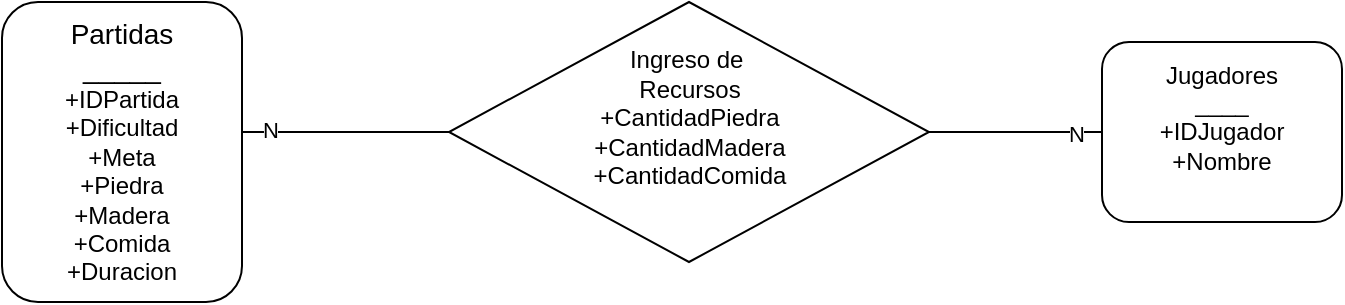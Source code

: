 <mxfile version="24.7.17">
  <diagram name="Página-1" id="3Wg84PQkkPxUaPDnGE2P">
    <mxGraphModel dx="989" dy="577" grid="1" gridSize="10" guides="1" tooltips="1" connect="1" arrows="1" fold="1" page="1" pageScale="1" pageWidth="827" pageHeight="1169" math="0" shadow="0">
      <root>
        <mxCell id="0" />
        <mxCell id="1" parent="0" />
        <mxCell id="no_VSx6gOxKmj9j1jB5e-1" value="&lt;font style=&quot;font-size: 14px;&quot;&gt;Partidas&lt;/font&gt;&lt;div&gt;&lt;font style=&quot;font-size: 14px;&quot;&gt;_____&lt;/font&gt;&lt;/div&gt;&lt;div&gt;&lt;font style=&quot;font-size: 12px;&quot;&gt;+IDPartida&lt;/font&gt;&lt;/div&gt;&lt;div&gt;&lt;font style=&quot;font-size: 12px;&quot;&gt;+Dificultad&lt;/font&gt;&lt;/div&gt;&lt;div&gt;&lt;font style=&quot;font-size: 12px;&quot;&gt;+Meta&lt;/font&gt;&lt;/div&gt;&lt;div&gt;&lt;font style=&quot;font-size: 12px;&quot;&gt;+Piedra&lt;/font&gt;&lt;/div&gt;&lt;div&gt;&lt;font style=&quot;font-size: 12px;&quot;&gt;+Madera&lt;/font&gt;&lt;/div&gt;&lt;div&gt;&lt;font style=&quot;font-size: 12px;&quot;&gt;+Comida&lt;/font&gt;&lt;/div&gt;&lt;div&gt;&lt;font style=&quot;font-size: 12px;&quot;&gt;+Duracion&lt;/font&gt;&lt;/div&gt;" style="rounded=1;whiteSpace=wrap;html=1;" parent="1" vertex="1">
          <mxGeometry x="70" y="90" width="120" height="150" as="geometry" />
        </mxCell>
        <mxCell id="no_VSx6gOxKmj9j1jB5e-2" value="Jugadores&lt;div&gt;____&lt;/div&gt;&lt;div&gt;+IDJugador&lt;/div&gt;&lt;div&gt;+Nombre&lt;/div&gt;&lt;div&gt;&lt;br&gt;&lt;/div&gt;" style="rounded=1;whiteSpace=wrap;html=1;" parent="1" vertex="1">
          <mxGeometry x="620" y="110" width="120" height="90" as="geometry" />
        </mxCell>
        <mxCell id="wv79pKfrYfF6OAU1_PUt-3" style="edgeStyle=orthogonalEdgeStyle;rounded=0;orthogonalLoop=1;jettySize=auto;html=1;entryX=0;entryY=0.5;entryDx=0;entryDy=0;endArrow=none;endFill=0;" edge="1" parent="1" source="wv79pKfrYfF6OAU1_PUt-1" target="no_VSx6gOxKmj9j1jB5e-2">
          <mxGeometry relative="1" as="geometry" />
        </mxCell>
        <mxCell id="wv79pKfrYfF6OAU1_PUt-5" value="N" style="edgeLabel;html=1;align=center;verticalAlign=middle;resizable=0;points=[];" vertex="1" connectable="0" parent="wv79pKfrYfF6OAU1_PUt-3">
          <mxGeometry x="0.685" y="-1" relative="1" as="geometry">
            <mxPoint as="offset" />
          </mxGeometry>
        </mxCell>
        <mxCell id="wv79pKfrYfF6OAU1_PUt-1" value="Ingreso de&amp;nbsp;&lt;div&gt;Recursos&lt;/div&gt;&lt;div&gt;&lt;div&gt;+CantidadPiedra&lt;/div&gt;&lt;div&gt;+CantidadMadera&lt;br&gt;&lt;/div&gt;&lt;div&gt;+CantidadComida&lt;br&gt;&lt;/div&gt;&lt;div&gt;&lt;br&gt;&lt;/div&gt;&lt;/div&gt;" style="rhombus;whiteSpace=wrap;html=1;" vertex="1" parent="1">
          <mxGeometry x="293.5" y="90" width="240" height="130" as="geometry" />
        </mxCell>
        <mxCell id="wv79pKfrYfF6OAU1_PUt-2" style="edgeStyle=orthogonalEdgeStyle;rounded=0;orthogonalLoop=1;jettySize=auto;html=1;entryX=1;entryY=0.433;entryDx=0;entryDy=0;entryPerimeter=0;startArrow=none;startFill=0;endArrow=none;endFill=0;" edge="1" parent="1" source="wv79pKfrYfF6OAU1_PUt-1" target="no_VSx6gOxKmj9j1jB5e-1">
          <mxGeometry relative="1" as="geometry" />
        </mxCell>
        <mxCell id="wv79pKfrYfF6OAU1_PUt-4" value="N" style="edgeLabel;html=1;align=center;verticalAlign=middle;resizable=0;points=[];" vertex="1" connectable="0" parent="wv79pKfrYfF6OAU1_PUt-2">
          <mxGeometry x="0.73" y="-1" relative="1" as="geometry">
            <mxPoint as="offset" />
          </mxGeometry>
        </mxCell>
      </root>
    </mxGraphModel>
  </diagram>
</mxfile>
